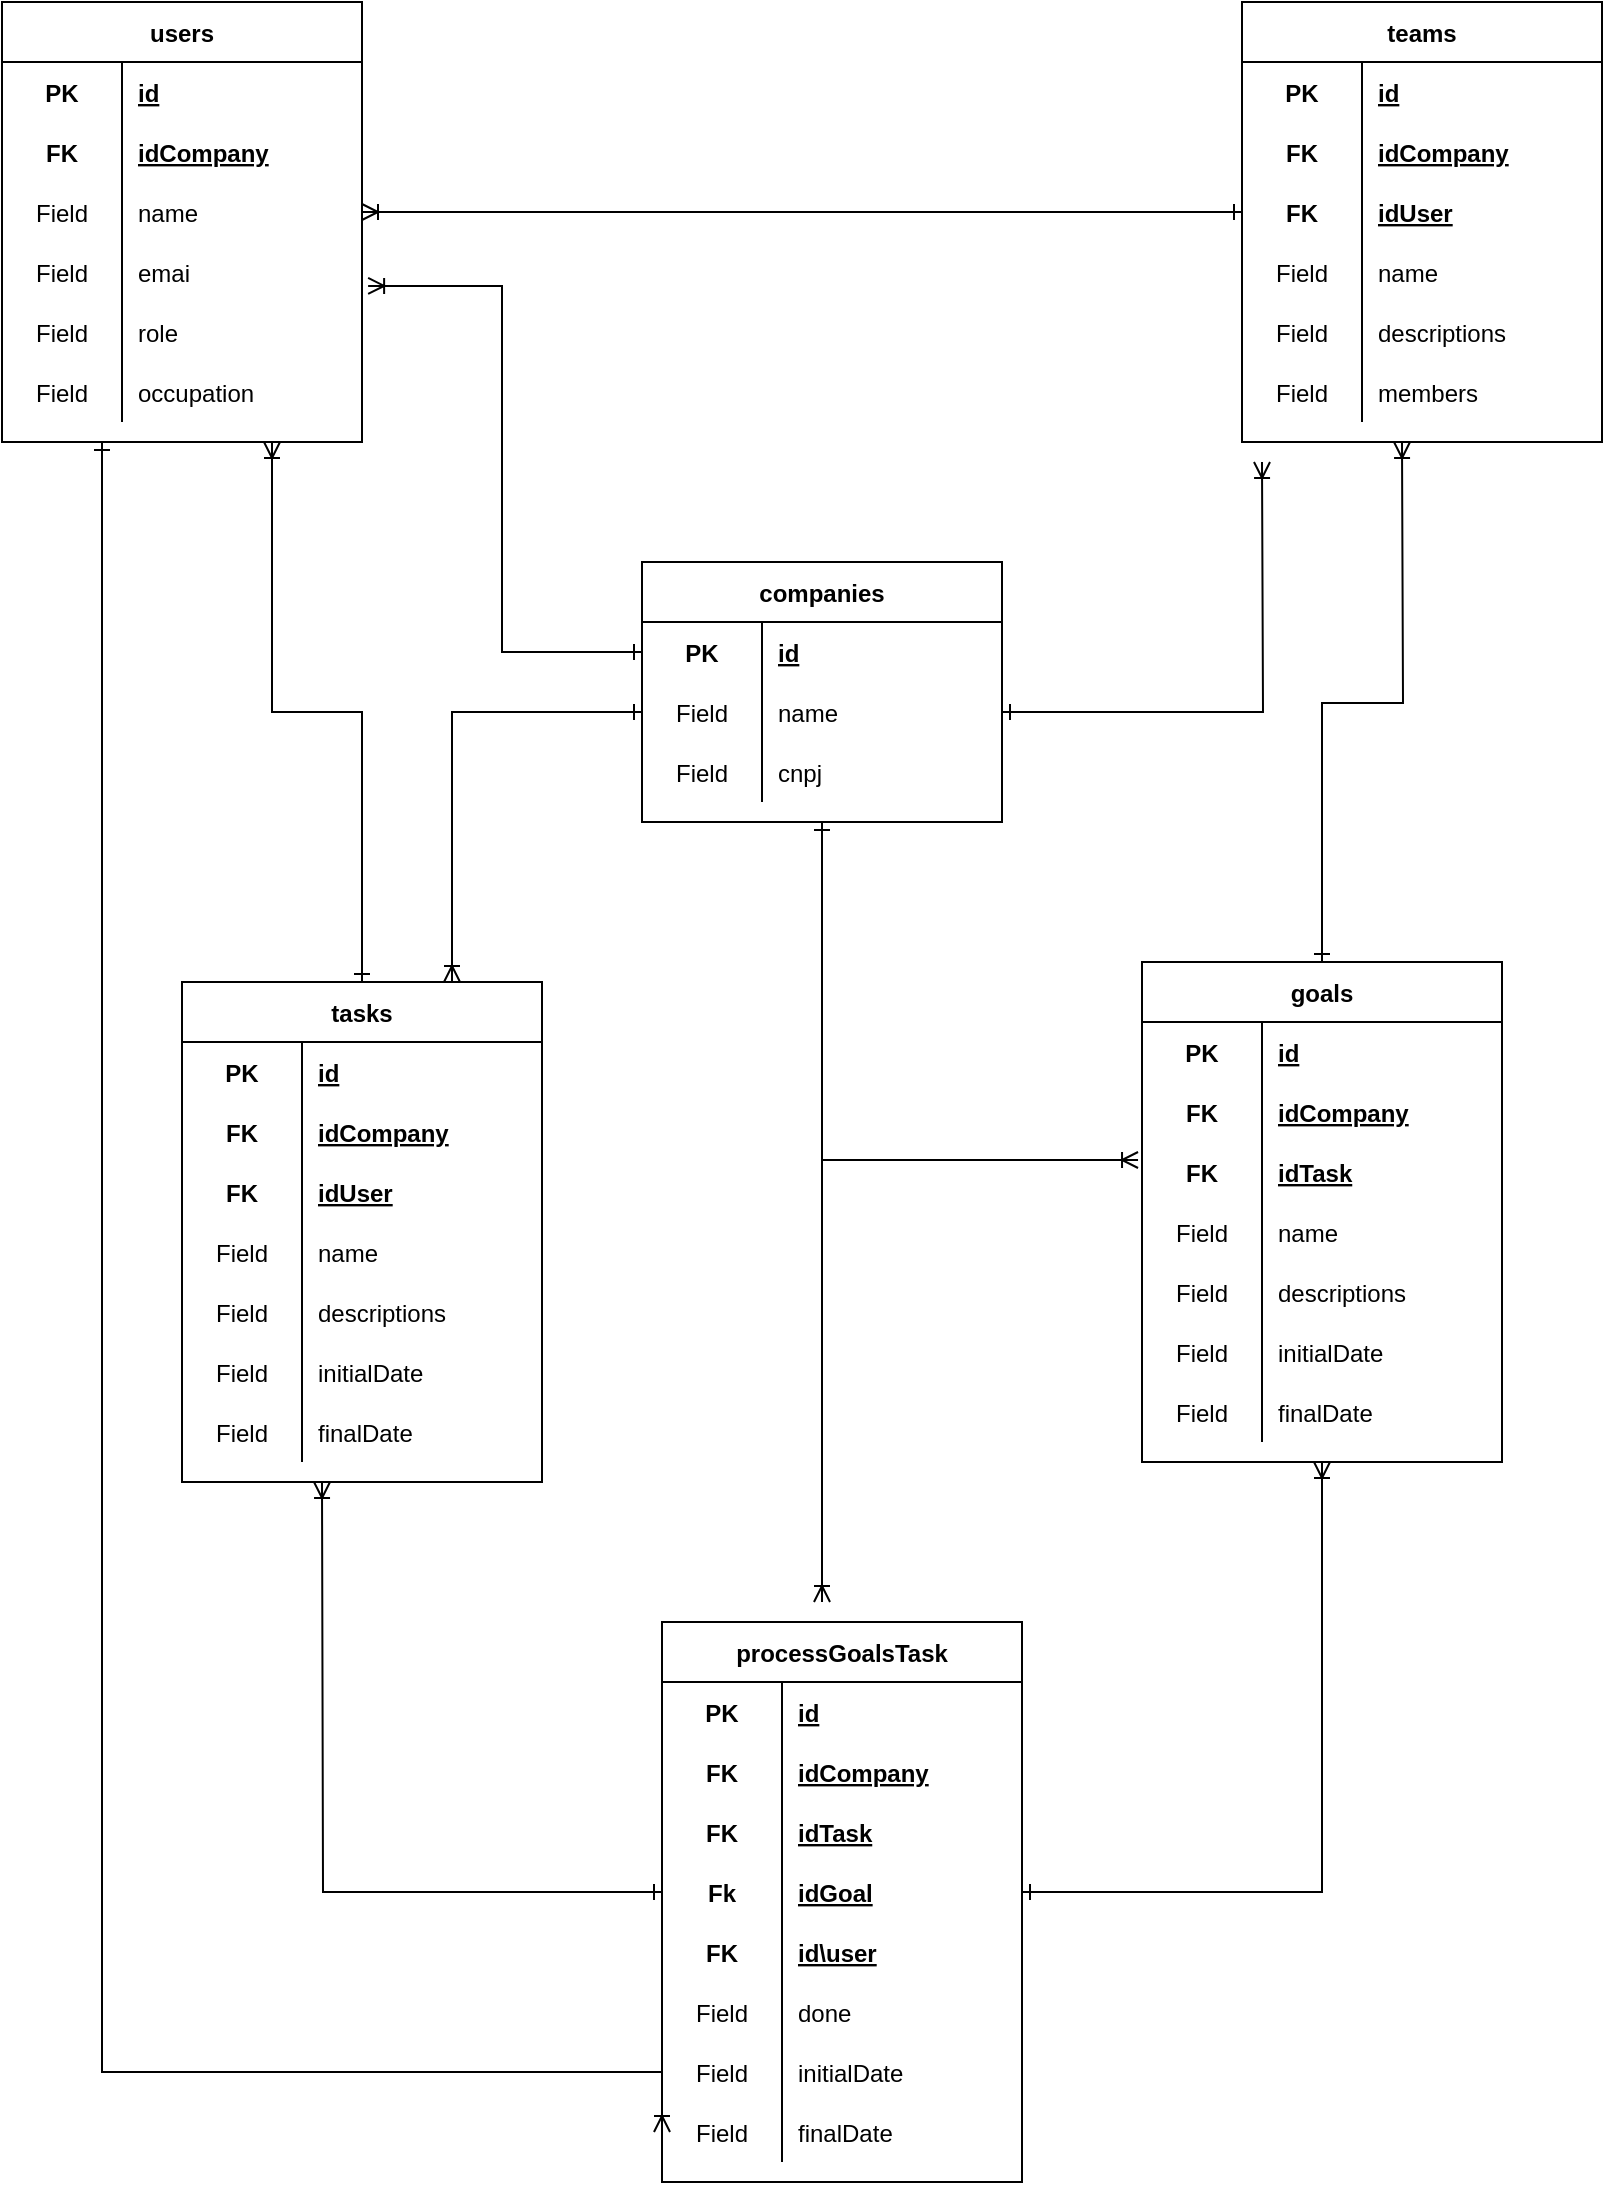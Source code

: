 <mxfile version="19.0.3" type="device"><diagram id="uy4mTcPo1K-VjXNT-Pf5" name="Página-1"><mxGraphModel dx="1695" dy="553" grid="1" gridSize="10" guides="1" tooltips="1" connect="1" arrows="1" fold="1" page="1" pageScale="1" pageWidth="827" pageHeight="1169" math="0" shadow="0"><root><mxCell id="0"/><mxCell id="1" parent="0"/><mxCell id="1rbkx6q7Ki95iHYgekxv-165" style="edgeStyle=orthogonalEdgeStyle;rounded=0;orthogonalLoop=1;jettySize=auto;html=1;entryX=0;entryY=0.5;entryDx=0;entryDy=0;startArrow=ERone;startFill=0;endArrow=ERoneToMany;endFill=0;" parent="1" source="1rbkx6q7Ki95iHYgekxv-1" target="1rbkx6q7Ki95iHYgekxv-118" edge="1"><mxGeometry relative="1" as="geometry"><Array as="points"><mxPoint x="20" y="1115"/></Array></mxGeometry></mxCell><mxCell id="1rbkx6q7Ki95iHYgekxv-1" value="users" style="shape=table;startSize=30;container=1;collapsible=1;childLayout=tableLayout;fixedRows=1;rowLines=0;fontStyle=1;align=center;resizeLast=1;" parent="1" vertex="1"><mxGeometry x="-30" y="80" width="180" height="220" as="geometry"/></mxCell><mxCell id="1rbkx6q7Ki95iHYgekxv-2" value="" style="shape=tableRow;horizontal=0;startSize=0;swimlaneHead=0;swimlaneBody=0;fillColor=none;collapsible=0;dropTarget=0;points=[[0,0.5],[1,0.5]];portConstraint=eastwest;top=0;left=0;right=0;bottom=0;" parent="1rbkx6q7Ki95iHYgekxv-1" vertex="1"><mxGeometry y="30" width="180" height="30" as="geometry"/></mxCell><mxCell id="1rbkx6q7Ki95iHYgekxv-3" value="PK" style="shape=partialRectangle;connectable=0;fillColor=none;top=0;left=0;bottom=0;right=0;fontStyle=1;overflow=hidden;" parent="1rbkx6q7Ki95iHYgekxv-2" vertex="1"><mxGeometry width="60" height="30" as="geometry"><mxRectangle width="60" height="30" as="alternateBounds"/></mxGeometry></mxCell><mxCell id="1rbkx6q7Ki95iHYgekxv-4" value="id" style="shape=partialRectangle;connectable=0;fillColor=none;top=0;left=0;bottom=0;right=0;align=left;spacingLeft=6;fontStyle=5;overflow=hidden;" parent="1rbkx6q7Ki95iHYgekxv-2" vertex="1"><mxGeometry x="60" width="120" height="30" as="geometry"><mxRectangle width="120" height="30" as="alternateBounds"/></mxGeometry></mxCell><mxCell id="1rbkx6q7Ki95iHYgekxv-14" style="shape=tableRow;horizontal=0;startSize=0;swimlaneHead=0;swimlaneBody=0;fillColor=none;collapsible=0;dropTarget=0;points=[[0,0.5],[1,0.5]];portConstraint=eastwest;top=0;left=0;right=0;bottom=0;" parent="1rbkx6q7Ki95iHYgekxv-1" vertex="1"><mxGeometry y="60" width="180" height="30" as="geometry"/></mxCell><mxCell id="1rbkx6q7Ki95iHYgekxv-15" value="FK" style="shape=partialRectangle;connectable=0;fillColor=none;top=0;left=0;bottom=0;right=0;fontStyle=1;overflow=hidden;" parent="1rbkx6q7Ki95iHYgekxv-14" vertex="1"><mxGeometry width="60" height="30" as="geometry"><mxRectangle width="60" height="30" as="alternateBounds"/></mxGeometry></mxCell><mxCell id="1rbkx6q7Ki95iHYgekxv-16" value="idCompany" style="shape=partialRectangle;connectable=0;fillColor=none;top=0;left=0;bottom=0;right=0;align=left;spacingLeft=6;fontStyle=5;overflow=hidden;" parent="1rbkx6q7Ki95iHYgekxv-14" vertex="1"><mxGeometry x="60" width="120" height="30" as="geometry"><mxRectangle width="120" height="30" as="alternateBounds"/></mxGeometry></mxCell><mxCell id="1rbkx6q7Ki95iHYgekxv-8" value="" style="shape=tableRow;horizontal=0;startSize=0;swimlaneHead=0;swimlaneBody=0;fillColor=none;collapsible=0;dropTarget=0;points=[[0,0.5],[1,0.5]];portConstraint=eastwest;top=0;left=0;right=0;bottom=0;" parent="1rbkx6q7Ki95iHYgekxv-1" vertex="1"><mxGeometry y="90" width="180" height="30" as="geometry"/></mxCell><mxCell id="1rbkx6q7Ki95iHYgekxv-9" value="Field" style="shape=partialRectangle;connectable=0;fillColor=none;top=0;left=0;bottom=0;right=0;editable=1;overflow=hidden;" parent="1rbkx6q7Ki95iHYgekxv-8" vertex="1"><mxGeometry width="60" height="30" as="geometry"><mxRectangle width="60" height="30" as="alternateBounds"/></mxGeometry></mxCell><mxCell id="1rbkx6q7Ki95iHYgekxv-10" value="name" style="shape=partialRectangle;connectable=0;fillColor=none;top=0;left=0;bottom=0;right=0;align=left;spacingLeft=6;overflow=hidden;" parent="1rbkx6q7Ki95iHYgekxv-8" vertex="1"><mxGeometry x="60" width="120" height="30" as="geometry"><mxRectangle width="120" height="30" as="alternateBounds"/></mxGeometry></mxCell><mxCell id="1rbkx6q7Ki95iHYgekxv-11" value="" style="shape=tableRow;horizontal=0;startSize=0;swimlaneHead=0;swimlaneBody=0;fillColor=none;collapsible=0;dropTarget=0;points=[[0,0.5],[1,0.5]];portConstraint=eastwest;top=0;left=0;right=0;bottom=0;" parent="1rbkx6q7Ki95iHYgekxv-1" vertex="1"><mxGeometry y="120" width="180" height="30" as="geometry"/></mxCell><mxCell id="1rbkx6q7Ki95iHYgekxv-12" value="Field" style="shape=partialRectangle;connectable=0;fillColor=none;top=0;left=0;bottom=0;right=0;editable=1;overflow=hidden;" parent="1rbkx6q7Ki95iHYgekxv-11" vertex="1"><mxGeometry width="60" height="30" as="geometry"><mxRectangle width="60" height="30" as="alternateBounds"/></mxGeometry></mxCell><mxCell id="1rbkx6q7Ki95iHYgekxv-13" value="emai" style="shape=partialRectangle;connectable=0;fillColor=none;top=0;left=0;bottom=0;right=0;align=left;spacingLeft=6;overflow=hidden;" parent="1rbkx6q7Ki95iHYgekxv-11" vertex="1"><mxGeometry x="60" width="120" height="30" as="geometry"><mxRectangle width="120" height="30" as="alternateBounds"/></mxGeometry></mxCell><mxCell id="yQHY6u_Gyz4YVn5UQTC1-1" style="shape=tableRow;horizontal=0;startSize=0;swimlaneHead=0;swimlaneBody=0;fillColor=none;collapsible=0;dropTarget=0;points=[[0,0.5],[1,0.5]];portConstraint=eastwest;top=0;left=0;right=0;bottom=0;" vertex="1" parent="1rbkx6q7Ki95iHYgekxv-1"><mxGeometry y="150" width="180" height="30" as="geometry"/></mxCell><mxCell id="yQHY6u_Gyz4YVn5UQTC1-2" value="Field" style="shape=partialRectangle;connectable=0;fillColor=none;top=0;left=0;bottom=0;right=0;editable=1;overflow=hidden;" vertex="1" parent="yQHY6u_Gyz4YVn5UQTC1-1"><mxGeometry width="60" height="30" as="geometry"><mxRectangle width="60" height="30" as="alternateBounds"/></mxGeometry></mxCell><mxCell id="yQHY6u_Gyz4YVn5UQTC1-3" value="role" style="shape=partialRectangle;connectable=0;fillColor=none;top=0;left=0;bottom=0;right=0;align=left;spacingLeft=6;overflow=hidden;" vertex="1" parent="yQHY6u_Gyz4YVn5UQTC1-1"><mxGeometry x="60" width="120" height="30" as="geometry"><mxRectangle width="120" height="30" as="alternateBounds"/></mxGeometry></mxCell><mxCell id="1rbkx6q7Ki95iHYgekxv-17" style="shape=tableRow;horizontal=0;startSize=0;swimlaneHead=0;swimlaneBody=0;fillColor=none;collapsible=0;dropTarget=0;points=[[0,0.5],[1,0.5]];portConstraint=eastwest;top=0;left=0;right=0;bottom=0;" parent="1rbkx6q7Ki95iHYgekxv-1" vertex="1"><mxGeometry y="180" width="180" height="30" as="geometry"/></mxCell><mxCell id="1rbkx6q7Ki95iHYgekxv-18" value="Field" style="shape=partialRectangle;connectable=0;fillColor=none;top=0;left=0;bottom=0;right=0;editable=1;overflow=hidden;" parent="1rbkx6q7Ki95iHYgekxv-17" vertex="1"><mxGeometry width="60" height="30" as="geometry"><mxRectangle width="60" height="30" as="alternateBounds"/></mxGeometry></mxCell><mxCell id="1rbkx6q7Ki95iHYgekxv-19" value="occupation" style="shape=partialRectangle;connectable=0;fillColor=none;top=0;left=0;bottom=0;right=0;align=left;spacingLeft=6;overflow=hidden;" parent="1rbkx6q7Ki95iHYgekxv-17" vertex="1"><mxGeometry x="60" width="120" height="30" as="geometry"><mxRectangle width="120" height="30" as="alternateBounds"/></mxGeometry></mxCell><mxCell id="1rbkx6q7Ki95iHYgekxv-20" value="teams" style="shape=table;startSize=30;container=1;collapsible=1;childLayout=tableLayout;fixedRows=1;rowLines=0;fontStyle=1;align=center;resizeLast=1;" parent="1" vertex="1"><mxGeometry x="590" y="80" width="180" height="220" as="geometry"/></mxCell><mxCell id="1rbkx6q7Ki95iHYgekxv-21" value="" style="shape=tableRow;horizontal=0;startSize=0;swimlaneHead=0;swimlaneBody=0;fillColor=none;collapsible=0;dropTarget=0;points=[[0,0.5],[1,0.5]];portConstraint=eastwest;top=0;left=0;right=0;bottom=0;" parent="1rbkx6q7Ki95iHYgekxv-20" vertex="1"><mxGeometry y="30" width="180" height="30" as="geometry"/></mxCell><mxCell id="1rbkx6q7Ki95iHYgekxv-22" value="PK" style="shape=partialRectangle;connectable=0;fillColor=none;top=0;left=0;bottom=0;right=0;fontStyle=1;overflow=hidden;" parent="1rbkx6q7Ki95iHYgekxv-21" vertex="1"><mxGeometry width="60" height="30" as="geometry"><mxRectangle width="60" height="30" as="alternateBounds"/></mxGeometry></mxCell><mxCell id="1rbkx6q7Ki95iHYgekxv-23" value="id" style="shape=partialRectangle;connectable=0;fillColor=none;top=0;left=0;bottom=0;right=0;align=left;spacingLeft=6;fontStyle=5;overflow=hidden;" parent="1rbkx6q7Ki95iHYgekxv-21" vertex="1"><mxGeometry x="60" width="120" height="30" as="geometry"><mxRectangle width="120" height="30" as="alternateBounds"/></mxGeometry></mxCell><mxCell id="1rbkx6q7Ki95iHYgekxv-24" style="shape=tableRow;horizontal=0;startSize=0;swimlaneHead=0;swimlaneBody=0;fillColor=none;collapsible=0;dropTarget=0;points=[[0,0.5],[1,0.5]];portConstraint=eastwest;top=0;left=0;right=0;bottom=0;" parent="1rbkx6q7Ki95iHYgekxv-20" vertex="1"><mxGeometry y="60" width="180" height="30" as="geometry"/></mxCell><mxCell id="1rbkx6q7Ki95iHYgekxv-25" value="FK" style="shape=partialRectangle;connectable=0;fillColor=none;top=0;left=0;bottom=0;right=0;fontStyle=1;overflow=hidden;" parent="1rbkx6q7Ki95iHYgekxv-24" vertex="1"><mxGeometry width="60" height="30" as="geometry"><mxRectangle width="60" height="30" as="alternateBounds"/></mxGeometry></mxCell><mxCell id="1rbkx6q7Ki95iHYgekxv-26" value="idCompany" style="shape=partialRectangle;connectable=0;fillColor=none;top=0;left=0;bottom=0;right=0;align=left;spacingLeft=6;fontStyle=5;overflow=hidden;" parent="1rbkx6q7Ki95iHYgekxv-24" vertex="1"><mxGeometry x="60" width="120" height="30" as="geometry"><mxRectangle width="120" height="30" as="alternateBounds"/></mxGeometry></mxCell><mxCell id="1rbkx6q7Ki95iHYgekxv-36" style="shape=tableRow;horizontal=0;startSize=0;swimlaneHead=0;swimlaneBody=0;fillColor=none;collapsible=0;dropTarget=0;points=[[0,0.5],[1,0.5]];portConstraint=eastwest;top=0;left=0;right=0;bottom=0;" parent="1rbkx6q7Ki95iHYgekxv-20" vertex="1"><mxGeometry y="90" width="180" height="30" as="geometry"/></mxCell><mxCell id="1rbkx6q7Ki95iHYgekxv-37" value="FK" style="shape=partialRectangle;connectable=0;fillColor=none;top=0;left=0;bottom=0;right=0;fontStyle=1;overflow=hidden;" parent="1rbkx6q7Ki95iHYgekxv-36" vertex="1"><mxGeometry width="60" height="30" as="geometry"><mxRectangle width="60" height="30" as="alternateBounds"/></mxGeometry></mxCell><mxCell id="1rbkx6q7Ki95iHYgekxv-38" value="idUser" style="shape=partialRectangle;connectable=0;fillColor=none;top=0;left=0;bottom=0;right=0;align=left;spacingLeft=6;fontStyle=5;overflow=hidden;" parent="1rbkx6q7Ki95iHYgekxv-36" vertex="1"><mxGeometry x="60" width="120" height="30" as="geometry"><mxRectangle width="120" height="30" as="alternateBounds"/></mxGeometry></mxCell><mxCell id="1rbkx6q7Ki95iHYgekxv-27" value="" style="shape=tableRow;horizontal=0;startSize=0;swimlaneHead=0;swimlaneBody=0;fillColor=none;collapsible=0;dropTarget=0;points=[[0,0.5],[1,0.5]];portConstraint=eastwest;top=0;left=0;right=0;bottom=0;" parent="1rbkx6q7Ki95iHYgekxv-20" vertex="1"><mxGeometry y="120" width="180" height="30" as="geometry"/></mxCell><mxCell id="1rbkx6q7Ki95iHYgekxv-28" value="Field" style="shape=partialRectangle;connectable=0;fillColor=none;top=0;left=0;bottom=0;right=0;editable=1;overflow=hidden;" parent="1rbkx6q7Ki95iHYgekxv-27" vertex="1"><mxGeometry width="60" height="30" as="geometry"><mxRectangle width="60" height="30" as="alternateBounds"/></mxGeometry></mxCell><mxCell id="1rbkx6q7Ki95iHYgekxv-29" value="name" style="shape=partialRectangle;connectable=0;fillColor=none;top=0;left=0;bottom=0;right=0;align=left;spacingLeft=6;overflow=hidden;" parent="1rbkx6q7Ki95iHYgekxv-27" vertex="1"><mxGeometry x="60" width="120" height="30" as="geometry"><mxRectangle width="120" height="30" as="alternateBounds"/></mxGeometry></mxCell><mxCell id="1rbkx6q7Ki95iHYgekxv-30" value="" style="shape=tableRow;horizontal=0;startSize=0;swimlaneHead=0;swimlaneBody=0;fillColor=none;collapsible=0;dropTarget=0;points=[[0,0.5],[1,0.5]];portConstraint=eastwest;top=0;left=0;right=0;bottom=0;" parent="1rbkx6q7Ki95iHYgekxv-20" vertex="1"><mxGeometry y="150" width="180" height="30" as="geometry"/></mxCell><mxCell id="1rbkx6q7Ki95iHYgekxv-31" value="Field" style="shape=partialRectangle;connectable=0;fillColor=none;top=0;left=0;bottom=0;right=0;editable=1;overflow=hidden;" parent="1rbkx6q7Ki95iHYgekxv-30" vertex="1"><mxGeometry width="60" height="30" as="geometry"><mxRectangle width="60" height="30" as="alternateBounds"/></mxGeometry></mxCell><mxCell id="1rbkx6q7Ki95iHYgekxv-32" value="descriptions" style="shape=partialRectangle;connectable=0;fillColor=none;top=0;left=0;bottom=0;right=0;align=left;spacingLeft=6;overflow=hidden;" parent="1rbkx6q7Ki95iHYgekxv-30" vertex="1"><mxGeometry x="60" width="120" height="30" as="geometry"><mxRectangle width="120" height="30" as="alternateBounds"/></mxGeometry></mxCell><mxCell id="1rbkx6q7Ki95iHYgekxv-33" style="shape=tableRow;horizontal=0;startSize=0;swimlaneHead=0;swimlaneBody=0;fillColor=none;collapsible=0;dropTarget=0;points=[[0,0.5],[1,0.5]];portConstraint=eastwest;top=0;left=0;right=0;bottom=0;" parent="1rbkx6q7Ki95iHYgekxv-20" vertex="1"><mxGeometry y="180" width="180" height="30" as="geometry"/></mxCell><mxCell id="1rbkx6q7Ki95iHYgekxv-34" value="Field" style="shape=partialRectangle;connectable=0;fillColor=none;top=0;left=0;bottom=0;right=0;editable=1;overflow=hidden;" parent="1rbkx6q7Ki95iHYgekxv-33" vertex="1"><mxGeometry width="60" height="30" as="geometry"><mxRectangle width="60" height="30" as="alternateBounds"/></mxGeometry></mxCell><mxCell id="1rbkx6q7Ki95iHYgekxv-35" value="members" style="shape=partialRectangle;connectable=0;fillColor=none;top=0;left=0;bottom=0;right=0;align=left;spacingLeft=6;overflow=hidden;" parent="1rbkx6q7Ki95iHYgekxv-33" vertex="1"><mxGeometry x="60" width="120" height="30" as="geometry"><mxRectangle width="120" height="30" as="alternateBounds"/></mxGeometry></mxCell><mxCell id="1rbkx6q7Ki95iHYgekxv-132" style="edgeStyle=orthogonalEdgeStyle;rounded=0;orthogonalLoop=1;jettySize=auto;html=1;entryX=-0.011;entryY=0.3;entryDx=0;entryDy=0;entryPerimeter=0;startArrow=ERone;startFill=0;endArrow=ERoneToMany;endFill=0;" parent="1" source="1rbkx6q7Ki95iHYgekxv-39" target="1rbkx6q7Ki95iHYgekxv-84" edge="1"><mxGeometry relative="1" as="geometry"/></mxCell><mxCell id="1rbkx6q7Ki95iHYgekxv-134" style="edgeStyle=orthogonalEdgeStyle;rounded=0;orthogonalLoop=1;jettySize=auto;html=1;startArrow=ERone;startFill=0;endArrow=ERoneToMany;endFill=0;" parent="1" source="1rbkx6q7Ki95iHYgekxv-39" edge="1"><mxGeometry relative="1" as="geometry"><mxPoint x="380" y="880" as="targetPoint"/></mxGeometry></mxCell><mxCell id="1rbkx6q7Ki95iHYgekxv-39" value="companies" style="shape=table;startSize=30;container=1;collapsible=1;childLayout=tableLayout;fixedRows=1;rowLines=0;fontStyle=1;align=center;resizeLast=1;" parent="1" vertex="1"><mxGeometry x="290" y="360" width="180" height="130" as="geometry"/></mxCell><mxCell id="1rbkx6q7Ki95iHYgekxv-40" value="" style="shape=tableRow;horizontal=0;startSize=0;swimlaneHead=0;swimlaneBody=0;fillColor=none;collapsible=0;dropTarget=0;points=[[0,0.5],[1,0.5]];portConstraint=eastwest;top=0;left=0;right=0;bottom=0;" parent="1rbkx6q7Ki95iHYgekxv-39" vertex="1"><mxGeometry y="30" width="180" height="30" as="geometry"/></mxCell><mxCell id="1rbkx6q7Ki95iHYgekxv-41" value="PK" style="shape=partialRectangle;connectable=0;fillColor=none;top=0;left=0;bottom=0;right=0;fontStyle=1;overflow=hidden;" parent="1rbkx6q7Ki95iHYgekxv-40" vertex="1"><mxGeometry width="60" height="30" as="geometry"><mxRectangle width="60" height="30" as="alternateBounds"/></mxGeometry></mxCell><mxCell id="1rbkx6q7Ki95iHYgekxv-42" value="id" style="shape=partialRectangle;connectable=0;fillColor=none;top=0;left=0;bottom=0;right=0;align=left;spacingLeft=6;fontStyle=5;overflow=hidden;" parent="1rbkx6q7Ki95iHYgekxv-40" vertex="1"><mxGeometry x="60" width="120" height="30" as="geometry"><mxRectangle width="120" height="30" as="alternateBounds"/></mxGeometry></mxCell><mxCell id="1rbkx6q7Ki95iHYgekxv-46" value="" style="shape=tableRow;horizontal=0;startSize=0;swimlaneHead=0;swimlaneBody=0;fillColor=none;collapsible=0;dropTarget=0;points=[[0,0.5],[1,0.5]];portConstraint=eastwest;top=0;left=0;right=0;bottom=0;" parent="1rbkx6q7Ki95iHYgekxv-39" vertex="1"><mxGeometry y="60" width="180" height="30" as="geometry"/></mxCell><mxCell id="1rbkx6q7Ki95iHYgekxv-47" value="Field" style="shape=partialRectangle;connectable=0;fillColor=none;top=0;left=0;bottom=0;right=0;editable=1;overflow=hidden;" parent="1rbkx6q7Ki95iHYgekxv-46" vertex="1"><mxGeometry width="60" height="30" as="geometry"><mxRectangle width="60" height="30" as="alternateBounds"/></mxGeometry></mxCell><mxCell id="1rbkx6q7Ki95iHYgekxv-48" value="name" style="shape=partialRectangle;connectable=0;fillColor=none;top=0;left=0;bottom=0;right=0;align=left;spacingLeft=6;overflow=hidden;" parent="1rbkx6q7Ki95iHYgekxv-46" vertex="1"><mxGeometry x="60" width="120" height="30" as="geometry"><mxRectangle width="120" height="30" as="alternateBounds"/></mxGeometry></mxCell><mxCell id="yQHY6u_Gyz4YVn5UQTC1-4" style="shape=tableRow;horizontal=0;startSize=0;swimlaneHead=0;swimlaneBody=0;fillColor=none;collapsible=0;dropTarget=0;points=[[0,0.5],[1,0.5]];portConstraint=eastwest;top=0;left=0;right=0;bottom=0;" vertex="1" parent="1rbkx6q7Ki95iHYgekxv-39"><mxGeometry y="90" width="180" height="30" as="geometry"/></mxCell><mxCell id="yQHY6u_Gyz4YVn5UQTC1-5" value="Field" style="shape=partialRectangle;connectable=0;fillColor=none;top=0;left=0;bottom=0;right=0;editable=1;overflow=hidden;" vertex="1" parent="yQHY6u_Gyz4YVn5UQTC1-4"><mxGeometry width="60" height="30" as="geometry"><mxRectangle width="60" height="30" as="alternateBounds"/></mxGeometry></mxCell><mxCell id="yQHY6u_Gyz4YVn5UQTC1-6" value="cnpj" style="shape=partialRectangle;connectable=0;fillColor=none;top=0;left=0;bottom=0;right=0;align=left;spacingLeft=6;overflow=hidden;" vertex="1" parent="yQHY6u_Gyz4YVn5UQTC1-4"><mxGeometry x="60" width="120" height="30" as="geometry"><mxRectangle width="120" height="30" as="alternateBounds"/></mxGeometry></mxCell><mxCell id="1rbkx6q7Ki95iHYgekxv-163" style="edgeStyle=orthogonalEdgeStyle;rounded=0;orthogonalLoop=1;jettySize=auto;html=1;entryX=0.75;entryY=1;entryDx=0;entryDy=0;startArrow=ERone;startFill=0;endArrow=ERoneToMany;endFill=0;" parent="1" source="1rbkx6q7Ki95iHYgekxv-55" target="1rbkx6q7Ki95iHYgekxv-1" edge="1"><mxGeometry relative="1" as="geometry"/></mxCell><mxCell id="1rbkx6q7Ki95iHYgekxv-55" value="tasks" style="shape=table;startSize=30;container=1;collapsible=1;childLayout=tableLayout;fixedRows=1;rowLines=0;fontStyle=1;align=center;resizeLast=1;" parent="1" vertex="1"><mxGeometry x="60" y="570" width="180" height="250" as="geometry"/></mxCell><mxCell id="1rbkx6q7Ki95iHYgekxv-56" value="" style="shape=tableRow;horizontal=0;startSize=0;swimlaneHead=0;swimlaneBody=0;fillColor=none;collapsible=0;dropTarget=0;points=[[0,0.5],[1,0.5]];portConstraint=eastwest;top=0;left=0;right=0;bottom=0;" parent="1rbkx6q7Ki95iHYgekxv-55" vertex="1"><mxGeometry y="30" width="180" height="30" as="geometry"/></mxCell><mxCell id="1rbkx6q7Ki95iHYgekxv-57" value="PK" style="shape=partialRectangle;connectable=0;fillColor=none;top=0;left=0;bottom=0;right=0;fontStyle=1;overflow=hidden;" parent="1rbkx6q7Ki95iHYgekxv-56" vertex="1"><mxGeometry width="60" height="30" as="geometry"><mxRectangle width="60" height="30" as="alternateBounds"/></mxGeometry></mxCell><mxCell id="1rbkx6q7Ki95iHYgekxv-58" value="id" style="shape=partialRectangle;connectable=0;fillColor=none;top=0;left=0;bottom=0;right=0;align=left;spacingLeft=6;fontStyle=5;overflow=hidden;" parent="1rbkx6q7Ki95iHYgekxv-56" vertex="1"><mxGeometry x="60" width="120" height="30" as="geometry"><mxRectangle width="120" height="30" as="alternateBounds"/></mxGeometry></mxCell><mxCell id="1rbkx6q7Ki95iHYgekxv-59" style="shape=tableRow;horizontal=0;startSize=0;swimlaneHead=0;swimlaneBody=0;fillColor=none;collapsible=0;dropTarget=0;points=[[0,0.5],[1,0.5]];portConstraint=eastwest;top=0;left=0;right=0;bottom=0;" parent="1rbkx6q7Ki95iHYgekxv-55" vertex="1"><mxGeometry y="60" width="180" height="30" as="geometry"/></mxCell><mxCell id="1rbkx6q7Ki95iHYgekxv-60" value="FK" style="shape=partialRectangle;connectable=0;fillColor=none;top=0;left=0;bottom=0;right=0;fontStyle=1;overflow=hidden;" parent="1rbkx6q7Ki95iHYgekxv-59" vertex="1"><mxGeometry width="60" height="30" as="geometry"><mxRectangle width="60" height="30" as="alternateBounds"/></mxGeometry></mxCell><mxCell id="1rbkx6q7Ki95iHYgekxv-61" value="idCompany" style="shape=partialRectangle;connectable=0;fillColor=none;top=0;left=0;bottom=0;right=0;align=left;spacingLeft=6;fontStyle=5;overflow=hidden;" parent="1rbkx6q7Ki95iHYgekxv-59" vertex="1"><mxGeometry x="60" width="120" height="30" as="geometry"><mxRectangle width="120" height="30" as="alternateBounds"/></mxGeometry></mxCell><mxCell id="1rbkx6q7Ki95iHYgekxv-71" style="shape=tableRow;horizontal=0;startSize=0;swimlaneHead=0;swimlaneBody=0;fillColor=none;collapsible=0;dropTarget=0;points=[[0,0.5],[1,0.5]];portConstraint=eastwest;top=0;left=0;right=0;bottom=0;" parent="1rbkx6q7Ki95iHYgekxv-55" vertex="1"><mxGeometry y="90" width="180" height="30" as="geometry"/></mxCell><mxCell id="1rbkx6q7Ki95iHYgekxv-72" value="FK" style="shape=partialRectangle;connectable=0;fillColor=none;top=0;left=0;bottom=0;right=0;fontStyle=1;overflow=hidden;" parent="1rbkx6q7Ki95iHYgekxv-71" vertex="1"><mxGeometry width="60" height="30" as="geometry"><mxRectangle width="60" height="30" as="alternateBounds"/></mxGeometry></mxCell><mxCell id="1rbkx6q7Ki95iHYgekxv-73" value="idUser" style="shape=partialRectangle;connectable=0;fillColor=none;top=0;left=0;bottom=0;right=0;align=left;spacingLeft=6;fontStyle=5;overflow=hidden;" parent="1rbkx6q7Ki95iHYgekxv-71" vertex="1"><mxGeometry x="60" width="120" height="30" as="geometry"><mxRectangle width="120" height="30" as="alternateBounds"/></mxGeometry></mxCell><mxCell id="1rbkx6q7Ki95iHYgekxv-62" value="" style="shape=tableRow;horizontal=0;startSize=0;swimlaneHead=0;swimlaneBody=0;fillColor=none;collapsible=0;dropTarget=0;points=[[0,0.5],[1,0.5]];portConstraint=eastwest;top=0;left=0;right=0;bottom=0;" parent="1rbkx6q7Ki95iHYgekxv-55" vertex="1"><mxGeometry y="120" width="180" height="30" as="geometry"/></mxCell><mxCell id="1rbkx6q7Ki95iHYgekxv-63" value="Field" style="shape=partialRectangle;connectable=0;fillColor=none;top=0;left=0;bottom=0;right=0;editable=1;overflow=hidden;" parent="1rbkx6q7Ki95iHYgekxv-62" vertex="1"><mxGeometry width="60" height="30" as="geometry"><mxRectangle width="60" height="30" as="alternateBounds"/></mxGeometry></mxCell><mxCell id="1rbkx6q7Ki95iHYgekxv-64" value="name" style="shape=partialRectangle;connectable=0;fillColor=none;top=0;left=0;bottom=0;right=0;align=left;spacingLeft=6;overflow=hidden;" parent="1rbkx6q7Ki95iHYgekxv-62" vertex="1"><mxGeometry x="60" width="120" height="30" as="geometry"><mxRectangle width="120" height="30" as="alternateBounds"/></mxGeometry></mxCell><mxCell id="1rbkx6q7Ki95iHYgekxv-65" value="" style="shape=tableRow;horizontal=0;startSize=0;swimlaneHead=0;swimlaneBody=0;fillColor=none;collapsible=0;dropTarget=0;points=[[0,0.5],[1,0.5]];portConstraint=eastwest;top=0;left=0;right=0;bottom=0;" parent="1rbkx6q7Ki95iHYgekxv-55" vertex="1"><mxGeometry y="150" width="180" height="30" as="geometry"/></mxCell><mxCell id="1rbkx6q7Ki95iHYgekxv-66" value="Field" style="shape=partialRectangle;connectable=0;fillColor=none;top=0;left=0;bottom=0;right=0;editable=1;overflow=hidden;" parent="1rbkx6q7Ki95iHYgekxv-65" vertex="1"><mxGeometry width="60" height="30" as="geometry"><mxRectangle width="60" height="30" as="alternateBounds"/></mxGeometry></mxCell><mxCell id="1rbkx6q7Ki95iHYgekxv-67" value="descriptions" style="shape=partialRectangle;connectable=0;fillColor=none;top=0;left=0;bottom=0;right=0;align=left;spacingLeft=6;overflow=hidden;" parent="1rbkx6q7Ki95iHYgekxv-65" vertex="1"><mxGeometry x="60" width="120" height="30" as="geometry"><mxRectangle width="120" height="30" as="alternateBounds"/></mxGeometry></mxCell><mxCell id="1rbkx6q7Ki95iHYgekxv-68" style="shape=tableRow;horizontal=0;startSize=0;swimlaneHead=0;swimlaneBody=0;fillColor=none;collapsible=0;dropTarget=0;points=[[0,0.5],[1,0.5]];portConstraint=eastwest;top=0;left=0;right=0;bottom=0;" parent="1rbkx6q7Ki95iHYgekxv-55" vertex="1"><mxGeometry y="180" width="180" height="30" as="geometry"/></mxCell><mxCell id="1rbkx6q7Ki95iHYgekxv-69" value="Field" style="shape=partialRectangle;connectable=0;fillColor=none;top=0;left=0;bottom=0;right=0;editable=1;overflow=hidden;" parent="1rbkx6q7Ki95iHYgekxv-68" vertex="1"><mxGeometry width="60" height="30" as="geometry"><mxRectangle width="60" height="30" as="alternateBounds"/></mxGeometry></mxCell><mxCell id="1rbkx6q7Ki95iHYgekxv-70" value="initialDate" style="shape=partialRectangle;connectable=0;fillColor=none;top=0;left=0;bottom=0;right=0;align=left;spacingLeft=6;overflow=hidden;" parent="1rbkx6q7Ki95iHYgekxv-68" vertex="1"><mxGeometry x="60" width="120" height="30" as="geometry"><mxRectangle width="120" height="30" as="alternateBounds"/></mxGeometry></mxCell><mxCell id="1rbkx6q7Ki95iHYgekxv-74" style="shape=tableRow;horizontal=0;startSize=0;swimlaneHead=0;swimlaneBody=0;fillColor=none;collapsible=0;dropTarget=0;points=[[0,0.5],[1,0.5]];portConstraint=eastwest;top=0;left=0;right=0;bottom=0;" parent="1rbkx6q7Ki95iHYgekxv-55" vertex="1"><mxGeometry y="210" width="180" height="30" as="geometry"/></mxCell><mxCell id="1rbkx6q7Ki95iHYgekxv-75" value="Field" style="shape=partialRectangle;connectable=0;fillColor=none;top=0;left=0;bottom=0;right=0;editable=1;overflow=hidden;" parent="1rbkx6q7Ki95iHYgekxv-74" vertex="1"><mxGeometry width="60" height="30" as="geometry"><mxRectangle width="60" height="30" as="alternateBounds"/></mxGeometry></mxCell><mxCell id="1rbkx6q7Ki95iHYgekxv-76" value="finalDate" style="shape=partialRectangle;connectable=0;fillColor=none;top=0;left=0;bottom=0;right=0;align=left;spacingLeft=6;overflow=hidden;" parent="1rbkx6q7Ki95iHYgekxv-74" vertex="1"><mxGeometry x="60" width="120" height="30" as="geometry"><mxRectangle width="120" height="30" as="alternateBounds"/></mxGeometry></mxCell><mxCell id="1rbkx6q7Ki95iHYgekxv-125" style="edgeStyle=orthogonalEdgeStyle;rounded=0;orthogonalLoop=1;jettySize=auto;html=1;startArrow=ERone;startFill=0;endArrow=ERoneToMany;endFill=0;" parent="1" source="1rbkx6q7Ki95iHYgekxv-77" edge="1"><mxGeometry relative="1" as="geometry"><mxPoint x="670" y="300" as="targetPoint"/></mxGeometry></mxCell><mxCell id="1rbkx6q7Ki95iHYgekxv-77" value="goals" style="shape=table;startSize=30;container=1;collapsible=1;childLayout=tableLayout;fixedRows=1;rowLines=0;fontStyle=1;align=center;resizeLast=1;" parent="1" vertex="1"><mxGeometry x="540" y="560" width="180" height="250" as="geometry"/></mxCell><mxCell id="1rbkx6q7Ki95iHYgekxv-78" value="" style="shape=tableRow;horizontal=0;startSize=0;swimlaneHead=0;swimlaneBody=0;fillColor=none;collapsible=0;dropTarget=0;points=[[0,0.5],[1,0.5]];portConstraint=eastwest;top=0;left=0;right=0;bottom=0;" parent="1rbkx6q7Ki95iHYgekxv-77" vertex="1"><mxGeometry y="30" width="180" height="30" as="geometry"/></mxCell><mxCell id="1rbkx6q7Ki95iHYgekxv-79" value="PK" style="shape=partialRectangle;connectable=0;fillColor=none;top=0;left=0;bottom=0;right=0;fontStyle=1;overflow=hidden;" parent="1rbkx6q7Ki95iHYgekxv-78" vertex="1"><mxGeometry width="60" height="30" as="geometry"><mxRectangle width="60" height="30" as="alternateBounds"/></mxGeometry></mxCell><mxCell id="1rbkx6q7Ki95iHYgekxv-80" value="id" style="shape=partialRectangle;connectable=0;fillColor=none;top=0;left=0;bottom=0;right=0;align=left;spacingLeft=6;fontStyle=5;overflow=hidden;" parent="1rbkx6q7Ki95iHYgekxv-78" vertex="1"><mxGeometry x="60" width="120" height="30" as="geometry"><mxRectangle width="120" height="30" as="alternateBounds"/></mxGeometry></mxCell><mxCell id="1rbkx6q7Ki95iHYgekxv-81" style="shape=tableRow;horizontal=0;startSize=0;swimlaneHead=0;swimlaneBody=0;fillColor=none;collapsible=0;dropTarget=0;points=[[0,0.5],[1,0.5]];portConstraint=eastwest;top=0;left=0;right=0;bottom=0;" parent="1rbkx6q7Ki95iHYgekxv-77" vertex="1"><mxGeometry y="60" width="180" height="30" as="geometry"/></mxCell><mxCell id="1rbkx6q7Ki95iHYgekxv-82" value="FK" style="shape=partialRectangle;connectable=0;fillColor=none;top=0;left=0;bottom=0;right=0;fontStyle=1;overflow=hidden;" parent="1rbkx6q7Ki95iHYgekxv-81" vertex="1"><mxGeometry width="60" height="30" as="geometry"><mxRectangle width="60" height="30" as="alternateBounds"/></mxGeometry></mxCell><mxCell id="1rbkx6q7Ki95iHYgekxv-83" value="idCompany" style="shape=partialRectangle;connectable=0;fillColor=none;top=0;left=0;bottom=0;right=0;align=left;spacingLeft=6;fontStyle=5;overflow=hidden;" parent="1rbkx6q7Ki95iHYgekxv-81" vertex="1"><mxGeometry x="60" width="120" height="30" as="geometry"><mxRectangle width="120" height="30" as="alternateBounds"/></mxGeometry></mxCell><mxCell id="1rbkx6q7Ki95iHYgekxv-84" style="shape=tableRow;horizontal=0;startSize=0;swimlaneHead=0;swimlaneBody=0;fillColor=none;collapsible=0;dropTarget=0;points=[[0,0.5],[1,0.5]];portConstraint=eastwest;top=0;left=0;right=0;bottom=0;" parent="1rbkx6q7Ki95iHYgekxv-77" vertex="1"><mxGeometry y="90" width="180" height="30" as="geometry"/></mxCell><mxCell id="1rbkx6q7Ki95iHYgekxv-85" value="FK" style="shape=partialRectangle;connectable=0;fillColor=none;top=0;left=0;bottom=0;right=0;fontStyle=1;overflow=hidden;" parent="1rbkx6q7Ki95iHYgekxv-84" vertex="1"><mxGeometry width="60" height="30" as="geometry"><mxRectangle width="60" height="30" as="alternateBounds"/></mxGeometry></mxCell><mxCell id="1rbkx6q7Ki95iHYgekxv-86" value="idTask" style="shape=partialRectangle;connectable=0;fillColor=none;top=0;left=0;bottom=0;right=0;align=left;spacingLeft=6;fontStyle=5;overflow=hidden;" parent="1rbkx6q7Ki95iHYgekxv-84" vertex="1"><mxGeometry x="60" width="120" height="30" as="geometry"><mxRectangle width="120" height="30" as="alternateBounds"/></mxGeometry></mxCell><mxCell id="1rbkx6q7Ki95iHYgekxv-87" value="" style="shape=tableRow;horizontal=0;startSize=0;swimlaneHead=0;swimlaneBody=0;fillColor=none;collapsible=0;dropTarget=0;points=[[0,0.5],[1,0.5]];portConstraint=eastwest;top=0;left=0;right=0;bottom=0;" parent="1rbkx6q7Ki95iHYgekxv-77" vertex="1"><mxGeometry y="120" width="180" height="30" as="geometry"/></mxCell><mxCell id="1rbkx6q7Ki95iHYgekxv-88" value="Field" style="shape=partialRectangle;connectable=0;fillColor=none;top=0;left=0;bottom=0;right=0;editable=1;overflow=hidden;" parent="1rbkx6q7Ki95iHYgekxv-87" vertex="1"><mxGeometry width="60" height="30" as="geometry"><mxRectangle width="60" height="30" as="alternateBounds"/></mxGeometry></mxCell><mxCell id="1rbkx6q7Ki95iHYgekxv-89" value="name" style="shape=partialRectangle;connectable=0;fillColor=none;top=0;left=0;bottom=0;right=0;align=left;spacingLeft=6;overflow=hidden;" parent="1rbkx6q7Ki95iHYgekxv-87" vertex="1"><mxGeometry x="60" width="120" height="30" as="geometry"><mxRectangle width="120" height="30" as="alternateBounds"/></mxGeometry></mxCell><mxCell id="1rbkx6q7Ki95iHYgekxv-90" value="" style="shape=tableRow;horizontal=0;startSize=0;swimlaneHead=0;swimlaneBody=0;fillColor=none;collapsible=0;dropTarget=0;points=[[0,0.5],[1,0.5]];portConstraint=eastwest;top=0;left=0;right=0;bottom=0;" parent="1rbkx6q7Ki95iHYgekxv-77" vertex="1"><mxGeometry y="150" width="180" height="30" as="geometry"/></mxCell><mxCell id="1rbkx6q7Ki95iHYgekxv-91" value="Field" style="shape=partialRectangle;connectable=0;fillColor=none;top=0;left=0;bottom=0;right=0;editable=1;overflow=hidden;" parent="1rbkx6q7Ki95iHYgekxv-90" vertex="1"><mxGeometry width="60" height="30" as="geometry"><mxRectangle width="60" height="30" as="alternateBounds"/></mxGeometry></mxCell><mxCell id="1rbkx6q7Ki95iHYgekxv-92" value="descriptions" style="shape=partialRectangle;connectable=0;fillColor=none;top=0;left=0;bottom=0;right=0;align=left;spacingLeft=6;overflow=hidden;" parent="1rbkx6q7Ki95iHYgekxv-90" vertex="1"><mxGeometry x="60" width="120" height="30" as="geometry"><mxRectangle width="120" height="30" as="alternateBounds"/></mxGeometry></mxCell><mxCell id="1rbkx6q7Ki95iHYgekxv-93" style="shape=tableRow;horizontal=0;startSize=0;swimlaneHead=0;swimlaneBody=0;fillColor=none;collapsible=0;dropTarget=0;points=[[0,0.5],[1,0.5]];portConstraint=eastwest;top=0;left=0;right=0;bottom=0;" parent="1rbkx6q7Ki95iHYgekxv-77" vertex="1"><mxGeometry y="180" width="180" height="30" as="geometry"/></mxCell><mxCell id="1rbkx6q7Ki95iHYgekxv-94" value="Field" style="shape=partialRectangle;connectable=0;fillColor=none;top=0;left=0;bottom=0;right=0;editable=1;overflow=hidden;" parent="1rbkx6q7Ki95iHYgekxv-93" vertex="1"><mxGeometry width="60" height="30" as="geometry"><mxRectangle width="60" height="30" as="alternateBounds"/></mxGeometry></mxCell><mxCell id="1rbkx6q7Ki95iHYgekxv-95" value="initialDate" style="shape=partialRectangle;connectable=0;fillColor=none;top=0;left=0;bottom=0;right=0;align=left;spacingLeft=6;overflow=hidden;" parent="1rbkx6q7Ki95iHYgekxv-93" vertex="1"><mxGeometry x="60" width="120" height="30" as="geometry"><mxRectangle width="120" height="30" as="alternateBounds"/></mxGeometry></mxCell><mxCell id="1rbkx6q7Ki95iHYgekxv-96" style="shape=tableRow;horizontal=0;startSize=0;swimlaneHead=0;swimlaneBody=0;fillColor=none;collapsible=0;dropTarget=0;points=[[0,0.5],[1,0.5]];portConstraint=eastwest;top=0;left=0;right=0;bottom=0;" parent="1rbkx6q7Ki95iHYgekxv-77" vertex="1"><mxGeometry y="210" width="180" height="30" as="geometry"/></mxCell><mxCell id="1rbkx6q7Ki95iHYgekxv-97" value="Field" style="shape=partialRectangle;connectable=0;fillColor=none;top=0;left=0;bottom=0;right=0;editable=1;overflow=hidden;" parent="1rbkx6q7Ki95iHYgekxv-96" vertex="1"><mxGeometry width="60" height="30" as="geometry"><mxRectangle width="60" height="30" as="alternateBounds"/></mxGeometry></mxCell><mxCell id="1rbkx6q7Ki95iHYgekxv-98" value="finalDate" style="shape=partialRectangle;connectable=0;fillColor=none;top=0;left=0;bottom=0;right=0;align=left;spacingLeft=6;overflow=hidden;" parent="1rbkx6q7Ki95iHYgekxv-96" vertex="1"><mxGeometry x="60" width="120" height="30" as="geometry"><mxRectangle width="120" height="30" as="alternateBounds"/></mxGeometry></mxCell><mxCell id="1rbkx6q7Ki95iHYgekxv-99" value="processGoalsTask" style="shape=table;startSize=30;container=1;collapsible=1;childLayout=tableLayout;fixedRows=1;rowLines=0;fontStyle=1;align=center;resizeLast=1;" parent="1" vertex="1"><mxGeometry x="300" y="890" width="180" height="280" as="geometry"/></mxCell><mxCell id="1rbkx6q7Ki95iHYgekxv-100" value="" style="shape=tableRow;horizontal=0;startSize=0;swimlaneHead=0;swimlaneBody=0;fillColor=none;collapsible=0;dropTarget=0;points=[[0,0.5],[1,0.5]];portConstraint=eastwest;top=0;left=0;right=0;bottom=0;" parent="1rbkx6q7Ki95iHYgekxv-99" vertex="1"><mxGeometry y="30" width="180" height="30" as="geometry"/></mxCell><mxCell id="1rbkx6q7Ki95iHYgekxv-101" value="PK" style="shape=partialRectangle;connectable=0;fillColor=none;top=0;left=0;bottom=0;right=0;fontStyle=1;overflow=hidden;" parent="1rbkx6q7Ki95iHYgekxv-100" vertex="1"><mxGeometry width="60" height="30" as="geometry"><mxRectangle width="60" height="30" as="alternateBounds"/></mxGeometry></mxCell><mxCell id="1rbkx6q7Ki95iHYgekxv-102" value="id" style="shape=partialRectangle;connectable=0;fillColor=none;top=0;left=0;bottom=0;right=0;align=left;spacingLeft=6;fontStyle=5;overflow=hidden;" parent="1rbkx6q7Ki95iHYgekxv-100" vertex="1"><mxGeometry x="60" width="120" height="30" as="geometry"><mxRectangle width="120" height="30" as="alternateBounds"/></mxGeometry></mxCell><mxCell id="1rbkx6q7Ki95iHYgekxv-103" style="shape=tableRow;horizontal=0;startSize=0;swimlaneHead=0;swimlaneBody=0;fillColor=none;collapsible=0;dropTarget=0;points=[[0,0.5],[1,0.5]];portConstraint=eastwest;top=0;left=0;right=0;bottom=0;" parent="1rbkx6q7Ki95iHYgekxv-99" vertex="1"><mxGeometry y="60" width="180" height="30" as="geometry"/></mxCell><mxCell id="1rbkx6q7Ki95iHYgekxv-104" value="FK" style="shape=partialRectangle;connectable=0;fillColor=none;top=0;left=0;bottom=0;right=0;fontStyle=1;overflow=hidden;" parent="1rbkx6q7Ki95iHYgekxv-103" vertex="1"><mxGeometry width="60" height="30" as="geometry"><mxRectangle width="60" height="30" as="alternateBounds"/></mxGeometry></mxCell><mxCell id="1rbkx6q7Ki95iHYgekxv-105" value="idCompany" style="shape=partialRectangle;connectable=0;fillColor=none;top=0;left=0;bottom=0;right=0;align=left;spacingLeft=6;fontStyle=5;overflow=hidden;" parent="1rbkx6q7Ki95iHYgekxv-103" vertex="1"><mxGeometry x="60" width="120" height="30" as="geometry"><mxRectangle width="120" height="30" as="alternateBounds"/></mxGeometry></mxCell><mxCell id="1rbkx6q7Ki95iHYgekxv-106" style="shape=tableRow;horizontal=0;startSize=0;swimlaneHead=0;swimlaneBody=0;fillColor=none;collapsible=0;dropTarget=0;points=[[0,0.5],[1,0.5]];portConstraint=eastwest;top=0;left=0;right=0;bottom=0;" parent="1rbkx6q7Ki95iHYgekxv-99" vertex="1"><mxGeometry y="90" width="180" height="30" as="geometry"/></mxCell><mxCell id="1rbkx6q7Ki95iHYgekxv-107" value="FK" style="shape=partialRectangle;connectable=0;fillColor=none;top=0;left=0;bottom=0;right=0;fontStyle=1;overflow=hidden;" parent="1rbkx6q7Ki95iHYgekxv-106" vertex="1"><mxGeometry width="60" height="30" as="geometry"><mxRectangle width="60" height="30" as="alternateBounds"/></mxGeometry></mxCell><mxCell id="1rbkx6q7Ki95iHYgekxv-108" value="idTask" style="shape=partialRectangle;connectable=0;fillColor=none;top=0;left=0;bottom=0;right=0;align=left;spacingLeft=6;fontStyle=5;overflow=hidden;" parent="1rbkx6q7Ki95iHYgekxv-106" vertex="1"><mxGeometry x="60" width="120" height="30" as="geometry"><mxRectangle width="120" height="30" as="alternateBounds"/></mxGeometry></mxCell><mxCell id="1rbkx6q7Ki95iHYgekxv-121" style="shape=tableRow;horizontal=0;startSize=0;swimlaneHead=0;swimlaneBody=0;fillColor=none;collapsible=0;dropTarget=0;points=[[0,0.5],[1,0.5]];portConstraint=eastwest;top=0;left=0;right=0;bottom=0;" parent="1rbkx6q7Ki95iHYgekxv-99" vertex="1"><mxGeometry y="120" width="180" height="30" as="geometry"/></mxCell><mxCell id="1rbkx6q7Ki95iHYgekxv-122" value="Fk" style="shape=partialRectangle;connectable=0;fillColor=none;top=0;left=0;bottom=0;right=0;fontStyle=1;overflow=hidden;" parent="1rbkx6q7Ki95iHYgekxv-121" vertex="1"><mxGeometry width="60" height="30" as="geometry"><mxRectangle width="60" height="30" as="alternateBounds"/></mxGeometry></mxCell><mxCell id="1rbkx6q7Ki95iHYgekxv-123" value="idGoal" style="shape=partialRectangle;connectable=0;fillColor=none;top=0;left=0;bottom=0;right=0;align=left;spacingLeft=6;fontStyle=5;overflow=hidden;" parent="1rbkx6q7Ki95iHYgekxv-121" vertex="1"><mxGeometry x="60" width="120" height="30" as="geometry"><mxRectangle width="120" height="30" as="alternateBounds"/></mxGeometry></mxCell><mxCell id="1rbkx6q7Ki95iHYgekxv-166" style="shape=tableRow;horizontal=0;startSize=0;swimlaneHead=0;swimlaneBody=0;fillColor=none;collapsible=0;dropTarget=0;points=[[0,0.5],[1,0.5]];portConstraint=eastwest;top=0;left=0;right=0;bottom=0;" parent="1rbkx6q7Ki95iHYgekxv-99" vertex="1"><mxGeometry y="150" width="180" height="30" as="geometry"/></mxCell><mxCell id="1rbkx6q7Ki95iHYgekxv-167" value="FK" style="shape=partialRectangle;connectable=0;fillColor=none;top=0;left=0;bottom=0;right=0;fontStyle=1;overflow=hidden;" parent="1rbkx6q7Ki95iHYgekxv-166" vertex="1"><mxGeometry width="60" height="30" as="geometry"><mxRectangle width="60" height="30" as="alternateBounds"/></mxGeometry></mxCell><mxCell id="1rbkx6q7Ki95iHYgekxv-168" value="id\user" style="shape=partialRectangle;connectable=0;fillColor=none;top=0;left=0;bottom=0;right=0;align=left;spacingLeft=6;fontStyle=5;overflow=hidden;" parent="1rbkx6q7Ki95iHYgekxv-166" vertex="1"><mxGeometry x="60" width="120" height="30" as="geometry"><mxRectangle width="120" height="30" as="alternateBounds"/></mxGeometry></mxCell><mxCell id="1rbkx6q7Ki95iHYgekxv-160" style="shape=tableRow;horizontal=0;startSize=0;swimlaneHead=0;swimlaneBody=0;fillColor=none;collapsible=0;dropTarget=0;points=[[0,0.5],[1,0.5]];portConstraint=eastwest;top=0;left=0;right=0;bottom=0;" parent="1rbkx6q7Ki95iHYgekxv-99" vertex="1"><mxGeometry y="180" width="180" height="30" as="geometry"/></mxCell><mxCell id="1rbkx6q7Ki95iHYgekxv-161" value="Field" style="shape=partialRectangle;connectable=0;fillColor=none;top=0;left=0;bottom=0;right=0;editable=1;overflow=hidden;" parent="1rbkx6q7Ki95iHYgekxv-160" vertex="1"><mxGeometry width="60" height="30" as="geometry"><mxRectangle width="60" height="30" as="alternateBounds"/></mxGeometry></mxCell><mxCell id="1rbkx6q7Ki95iHYgekxv-162" value="done" style="shape=partialRectangle;connectable=0;fillColor=none;top=0;left=0;bottom=0;right=0;align=left;spacingLeft=6;overflow=hidden;" parent="1rbkx6q7Ki95iHYgekxv-160" vertex="1"><mxGeometry x="60" width="120" height="30" as="geometry"><mxRectangle width="120" height="30" as="alternateBounds"/></mxGeometry></mxCell><mxCell id="1rbkx6q7Ki95iHYgekxv-115" style="shape=tableRow;horizontal=0;startSize=0;swimlaneHead=0;swimlaneBody=0;fillColor=none;collapsible=0;dropTarget=0;points=[[0,0.5],[1,0.5]];portConstraint=eastwest;top=0;left=0;right=0;bottom=0;" parent="1rbkx6q7Ki95iHYgekxv-99" vertex="1"><mxGeometry y="210" width="180" height="30" as="geometry"/></mxCell><mxCell id="1rbkx6q7Ki95iHYgekxv-116" value="Field" style="shape=partialRectangle;connectable=0;fillColor=none;top=0;left=0;bottom=0;right=0;editable=1;overflow=hidden;" parent="1rbkx6q7Ki95iHYgekxv-115" vertex="1"><mxGeometry width="60" height="30" as="geometry"><mxRectangle width="60" height="30" as="alternateBounds"/></mxGeometry></mxCell><mxCell id="1rbkx6q7Ki95iHYgekxv-117" value="initialDate" style="shape=partialRectangle;connectable=0;fillColor=none;top=0;left=0;bottom=0;right=0;align=left;spacingLeft=6;overflow=hidden;" parent="1rbkx6q7Ki95iHYgekxv-115" vertex="1"><mxGeometry x="60" width="120" height="30" as="geometry"><mxRectangle width="120" height="30" as="alternateBounds"/></mxGeometry></mxCell><mxCell id="1rbkx6q7Ki95iHYgekxv-118" style="shape=tableRow;horizontal=0;startSize=0;swimlaneHead=0;swimlaneBody=0;fillColor=none;collapsible=0;dropTarget=0;points=[[0,0.5],[1,0.5]];portConstraint=eastwest;top=0;left=0;right=0;bottom=0;" parent="1rbkx6q7Ki95iHYgekxv-99" vertex="1"><mxGeometry y="240" width="180" height="30" as="geometry"/></mxCell><mxCell id="1rbkx6q7Ki95iHYgekxv-119" value="Field" style="shape=partialRectangle;connectable=0;fillColor=none;top=0;left=0;bottom=0;right=0;editable=1;overflow=hidden;" parent="1rbkx6q7Ki95iHYgekxv-118" vertex="1"><mxGeometry width="60" height="30" as="geometry"><mxRectangle width="60" height="30" as="alternateBounds"/></mxGeometry></mxCell><mxCell id="1rbkx6q7Ki95iHYgekxv-120" value="finalDate" style="shape=partialRectangle;connectable=0;fillColor=none;top=0;left=0;bottom=0;right=0;align=left;spacingLeft=6;overflow=hidden;" parent="1rbkx6q7Ki95iHYgekxv-118" vertex="1"><mxGeometry x="60" width="120" height="30" as="geometry"><mxRectangle width="120" height="30" as="alternateBounds"/></mxGeometry></mxCell><mxCell id="1rbkx6q7Ki95iHYgekxv-124" style="edgeStyle=orthogonalEdgeStyle;rounded=0;orthogonalLoop=1;jettySize=auto;html=1;entryX=1;entryY=0.5;entryDx=0;entryDy=0;endArrow=ERoneToMany;endFill=0;startArrow=ERone;startFill=0;" parent="1" source="1rbkx6q7Ki95iHYgekxv-36" target="1rbkx6q7Ki95iHYgekxv-8" edge="1"><mxGeometry relative="1" as="geometry"/></mxCell><mxCell id="1rbkx6q7Ki95iHYgekxv-128" style="edgeStyle=orthogonalEdgeStyle;rounded=0;orthogonalLoop=1;jettySize=auto;html=1;entryX=0.5;entryY=1;entryDx=0;entryDy=0;startArrow=ERone;startFill=0;endArrow=ERoneToMany;endFill=0;" parent="1" source="1rbkx6q7Ki95iHYgekxv-121" target="1rbkx6q7Ki95iHYgekxv-77" edge="1"><mxGeometry relative="1" as="geometry"/></mxCell><mxCell id="1rbkx6q7Ki95iHYgekxv-129" style="edgeStyle=orthogonalEdgeStyle;rounded=0;orthogonalLoop=1;jettySize=auto;html=1;startArrow=ERone;startFill=0;endArrow=ERoneToMany;endFill=0;" parent="1" source="1rbkx6q7Ki95iHYgekxv-121" edge="1"><mxGeometry relative="1" as="geometry"><mxPoint x="130" y="820" as="targetPoint"/></mxGeometry></mxCell><mxCell id="1rbkx6q7Ki95iHYgekxv-131" style="edgeStyle=orthogonalEdgeStyle;rounded=0;orthogonalLoop=1;jettySize=auto;html=1;startArrow=ERone;startFill=0;endArrow=ERoneToMany;endFill=0;" parent="1" source="1rbkx6q7Ki95iHYgekxv-46" edge="1"><mxGeometry relative="1" as="geometry"><mxPoint x="600" y="310" as="targetPoint"/></mxGeometry></mxCell><mxCell id="1rbkx6q7Ki95iHYgekxv-133" style="edgeStyle=orthogonalEdgeStyle;rounded=0;orthogonalLoop=1;jettySize=auto;html=1;entryX=0.75;entryY=0;entryDx=0;entryDy=0;startArrow=ERone;startFill=0;endArrow=ERoneToMany;endFill=0;" parent="1" source="1rbkx6q7Ki95iHYgekxv-46" target="1rbkx6q7Ki95iHYgekxv-55" edge="1"><mxGeometry relative="1" as="geometry"/></mxCell><mxCell id="1rbkx6q7Ki95iHYgekxv-164" style="edgeStyle=orthogonalEdgeStyle;rounded=0;orthogonalLoop=1;jettySize=auto;html=1;entryX=1.017;entryY=0.733;entryDx=0;entryDy=0;entryPerimeter=0;startArrow=ERone;startFill=0;endArrow=ERoneToMany;endFill=0;" parent="1" source="1rbkx6q7Ki95iHYgekxv-40" target="1rbkx6q7Ki95iHYgekxv-11" edge="1"><mxGeometry relative="1" as="geometry"/></mxCell></root></mxGraphModel></diagram></mxfile>